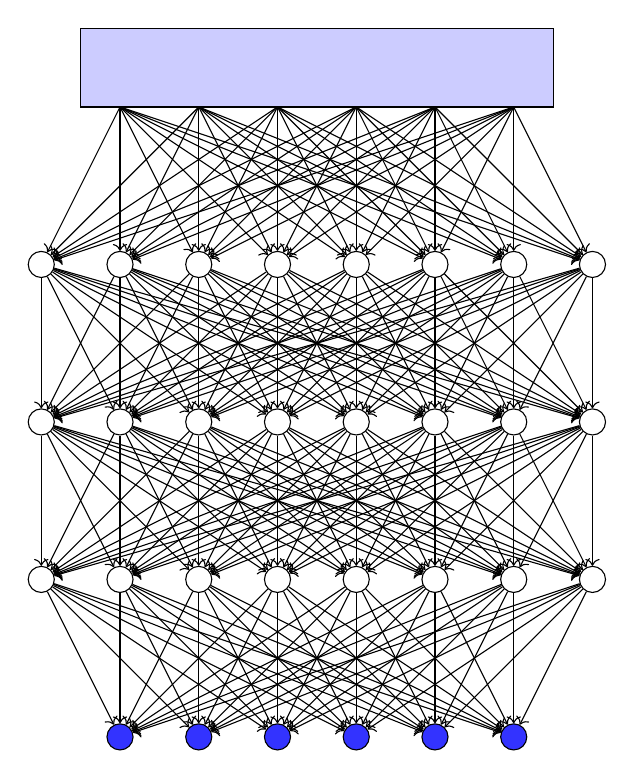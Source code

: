 
[>=latex]

\def\maxx{3}
\def\maxy{8}
\def\xscale{2}
\def\numout{6}

\draw [fill=blue!20] (1.5, 1) rectangle (\maxy-.5, 0);

\foreach \x in {1, 2, ..., \maxx}{
    \foreach \y in {1, 2, ..., \maxy}{
        \node[draw, circle] (c\x\y) at (\y,-\xscale*\x) {};
    }
}

\pgfmathparse{\maxx-1}

\foreach \x in {1, 2, ..., \pgfmathresult}{
    \foreach \y in {1, 2, ..., \maxy}{
        \foreach \ytwo in {1, 2, ..., \maxy}{
        \pgfmathtruncatemacro{\nextx}{\x+1}
        \draw[->] (c\x\y) -- (c\nextx\ytwo);
        }
    }
}

\foreach \yout in {1, 2, ..., \numout} {
    \node[draw, circle, fill=blue!80] (o\yout) at (2*\yout/2 + \maxy/2 - \numout/2,-\maxx*\xscale-\xscale) {};
}

\pgfmathparse{\maxy-1}

\foreach \x in {1, 2, ..., \maxy}{
\foreach \vggx in {2, 3, ..., \pgfmathresult}{
    \draw[->] (\vggx, 0) -- (c1\x);
}}

\foreach \x in {1, 2, ..., \maxy}{
\foreach \xo in {1, 2, ..., \numout} {
\draw[->] (c3\x) -- (o\xo);
}
}
